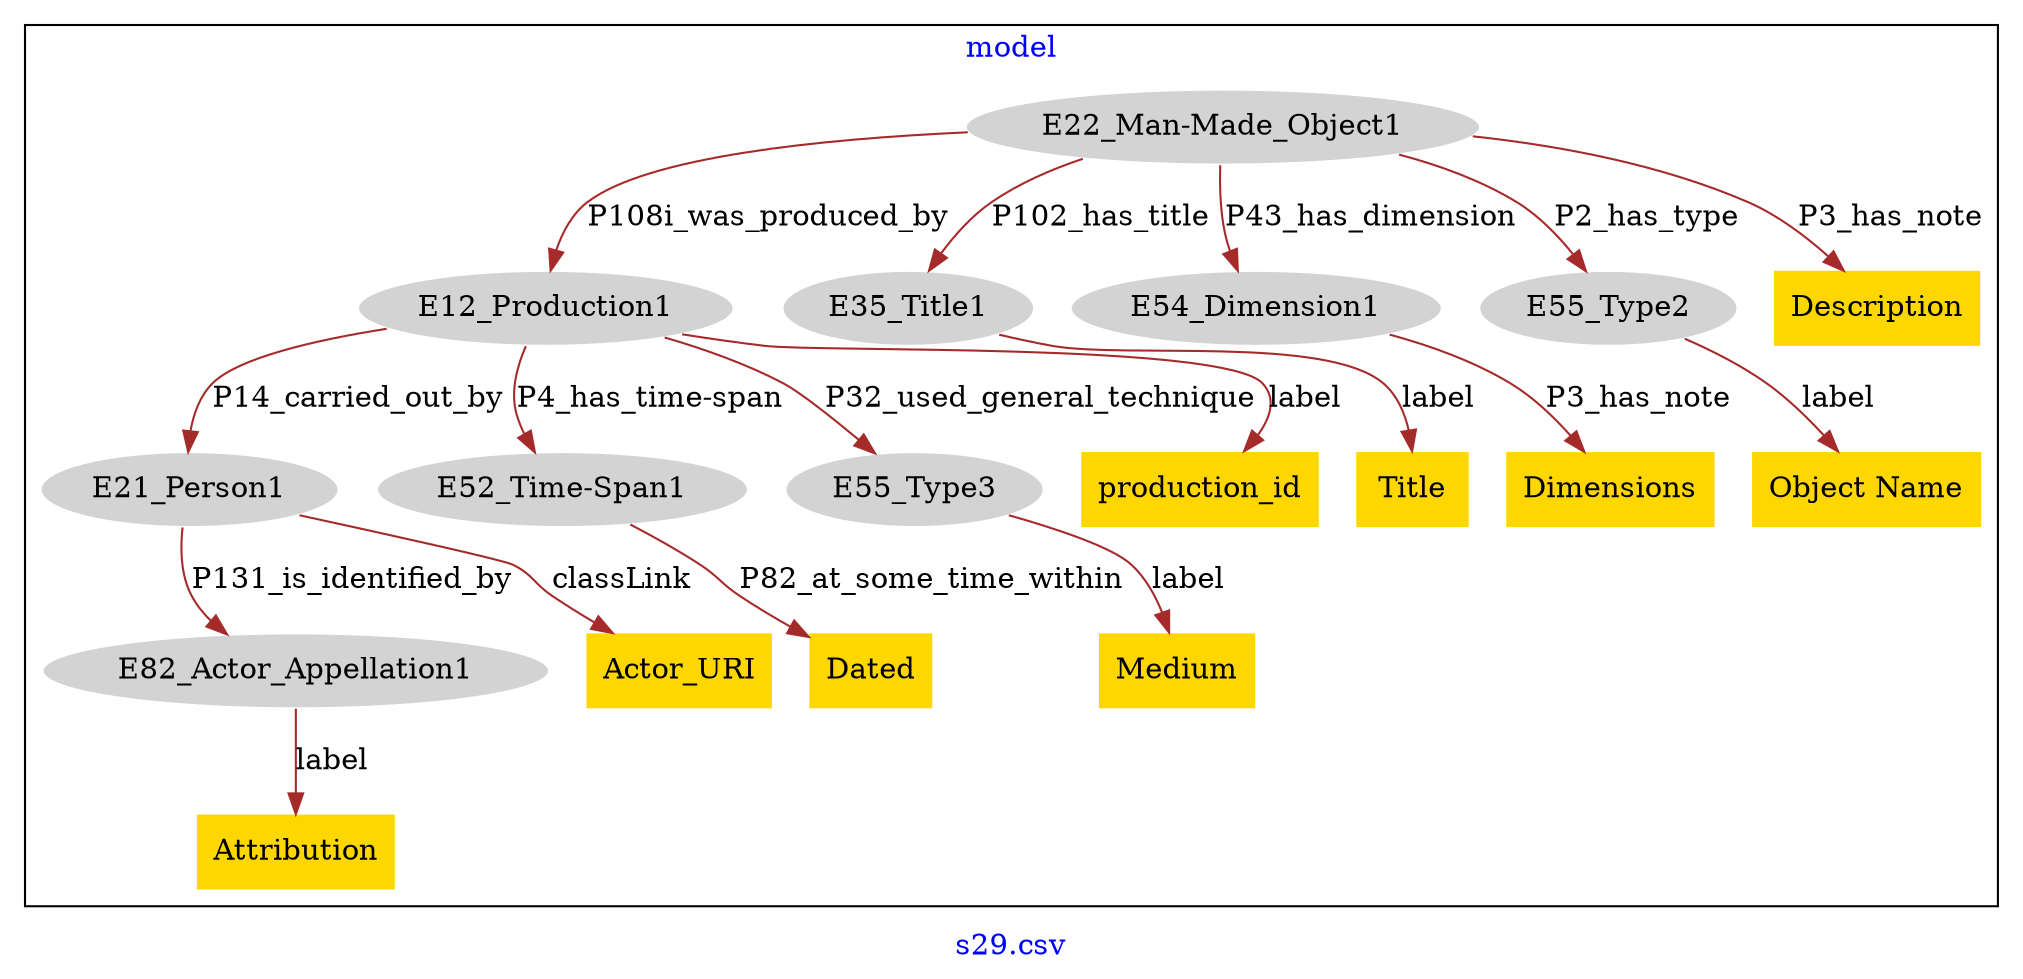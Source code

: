 digraph n0 {
fontcolor="blue"
remincross="true"
label="s29.csv"
subgraph cluster {
label="model"
n2[style="filled",color="white",fillcolor="lightgray",label="E12_Production1"];
n3[style="filled",color="white",fillcolor="lightgray",label="E21_Person1"];
n4[style="filled",color="white",fillcolor="lightgray",label="E52_Time-Span1"];
n5[style="filled",color="white",fillcolor="lightgray",label="E55_Type3"];
n6[style="filled",color="white",fillcolor="lightgray",label="E82_Actor_Appellation1"];
n7[style="filled",color="white",fillcolor="lightgray",label="E22_Man-Made_Object1"];
n8[style="filled",color="white",fillcolor="lightgray",label="E35_Title1"];
n9[style="filled",color="white",fillcolor="lightgray",label="E54_Dimension1"];
n10[style="filled",color="white",fillcolor="lightgray",label="E55_Type2"];
n11[shape="plaintext",style="filled",fillcolor="gold",label="Description"];
n12[shape="plaintext",style="filled",fillcolor="gold",label="production_id"];
n13[shape="plaintext",style="filled",fillcolor="gold",label="Attribution"];
n14[shape="plaintext",style="filled",fillcolor="gold",label="Dated"];
n15[shape="plaintext",style="filled",fillcolor="gold",label="Medium"];
n16[shape="plaintext",style="filled",fillcolor="gold",label="Object Name"];
n17[shape="plaintext",style="filled",fillcolor="gold",label="Title"];
n18[shape="plaintext",style="filled",fillcolor="gold",label="Actor_URI"];
n19[shape="plaintext",style="filled",fillcolor="gold",label="Dimensions"];
}
n2 -> n3[color="brown",fontcolor="black",label="P14_carried_out_by"]
n2 -> n4[color="brown",fontcolor="black",label="P4_has_time-span"]
n2 -> n5[color="brown",fontcolor="black",label="P32_used_general_technique"]
n3 -> n6[color="brown",fontcolor="black",label="P131_is_identified_by"]
n7 -> n2[color="brown",fontcolor="black",label="P108i_was_produced_by"]
n7 -> n8[color="brown",fontcolor="black",label="P102_has_title"]
n7 -> n9[color="brown",fontcolor="black",label="P43_has_dimension"]
n7 -> n10[color="brown",fontcolor="black",label="P2_has_type"]
n7 -> n11[color="brown",fontcolor="black",label="P3_has_note"]
n2 -> n12[color="brown",fontcolor="black",label="label"]
n6 -> n13[color="brown",fontcolor="black",label="label"]
n4 -> n14[color="brown",fontcolor="black",label="P82_at_some_time_within"]
n5 -> n15[color="brown",fontcolor="black",label="label"]
n10 -> n16[color="brown",fontcolor="black",label="label"]
n8 -> n17[color="brown",fontcolor="black",label="label"]
n3 -> n18[color="brown",fontcolor="black",label="classLink"]
n9 -> n19[color="brown",fontcolor="black",label="P3_has_note"]
}
